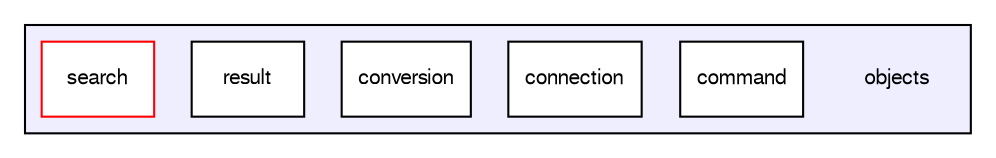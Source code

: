 digraph G {
  bgcolor=transparent;
  compound=true
  node [ fontsize="10", fontname="FreeSans"];
  edge [ labelfontsize="10", labelfontname="FreeSans"];
  subgraph clusterdir_643bf45d45d2a265fb2d3f9365d5fd92 {
    graph [ bgcolor="#eeeeff", pencolor="black", label="" URL="dir_643bf45d45d2a265fb2d3f9365d5fd92.html"];
    dir_643bf45d45d2a265fb2d3f9365d5fd92 [shape=plaintext label="objects"];
    dir_5ed9546e9ca801d8a80449a1a6f210ce [shape=box label="command" color="black" fillcolor="white" style="filled" URL="dir_5ed9546e9ca801d8a80449a1a6f210ce.html"];
    dir_54a9181b502ad493fe13160916e15445 [shape=box label="connection" color="black" fillcolor="white" style="filled" URL="dir_54a9181b502ad493fe13160916e15445.html"];
    dir_18947d4b13eee2c393550cd1842a6ac2 [shape=box label="conversion" color="black" fillcolor="white" style="filled" URL="dir_18947d4b13eee2c393550cd1842a6ac2.html"];
    dir_8ad8c7fd333f3b96e88908af7573c632 [shape=box label="result" color="black" fillcolor="white" style="filled" URL="dir_8ad8c7fd333f3b96e88908af7573c632.html"];
    dir_b6b2fd105e37d9dd84b8a8d49a8e39e5 [shape=box label="search" color="red" fillcolor="white" style="filled" URL="dir_b6b2fd105e37d9dd84b8a8d49a8e39e5.html"];
  }
}
